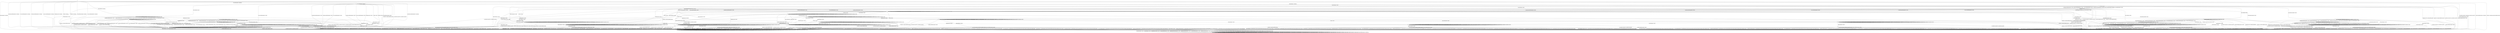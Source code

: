 digraph g {

	s0 [shape="circle" label="s0"];
	s1 [shape="circle" label="s1"];
	s2 [shape="circle" label="s2"];
	s3 [shape="circle" label="s3"];
	s4 [shape="circle" label="s4"];
	s5 [shape="circle" label="s5"];
	s6 [shape="circle" label="s6"];
	s7 [shape="circle" label="s7"];
	s8 [shape="circle" label="s8"];
	s9 [shape="circle" label="s9"];
	s10 [shape="circle" label="s10"];
	s11 [shape="circle" label="s11"];
	s12 [shape="circle" label="s12"];
	s13 [shape="circle" label="s13"];
	s14 [shape="circle" label="s14"];
	s15 [shape="circle" label="s15"];
	s16 [shape="circle" label="s16"];
	s17 [shape="circle" label="s17"];
	s18 [shape="circle" label="s18"];
	s19 [shape="circle" label="s19"];
	s20 [shape="circle" label="s20"];
	s21 [shape="circle" label="s21"];
	s22 [shape="circle" label="s22"];
	s23 [shape="circle" label="s23"];
	s24 [shape="circle" label="s24"];
	s25 [shape="circle" label="s25"];
	s26 [shape="circle" label="s26"];
	s27 [shape="circle" label="s27"];
	s28 [shape="circle" label="s28"];
	s29 [shape="circle" label="s29"];
	s30 [shape="circle" label="s30"];
	s31 [shape="circle" label="s31"];
	s32 [shape="circle" label="s32"];
	s33 [shape="circle" label="s33"];
	s34 [shape="circle" label="s34"];
	s35 [shape="circle" label="s35"];
	s36 [shape="circle" label="s36"];
	s37 [shape="circle" label="s37"];
	s38 [shape="circle" label="s38"];
	s0 -> s2 [label="HELLO_VERIFY_REQUEST / CLIENT_HELLO+"];
	s0 -> s6 [label="ECDH_SERVER_HELLO / CLIENT_HELLO"];
	s0 -> s1 [label="ECDH_SERVER_KEY_EXCHANGE / CLIENT_HELLO"];
	s0 -> s1 [label="RSA_SIGN_CERTIFICATE_REQUEST / CLIENT_HELLO"];
	s0 -> s1 [label="RSA_FIXED_ECDH_CERTIFICATE_REQUEST / CLIENT_HELLO"];
	s0 -> s1 [label="RSA_FIXED_DH_CERTIFICATE_REQUEST / CLIENT_HELLO"];
	s0 -> s1 [label="DSS_SIGN_CERTIFICATE_REQUEST / CLIENT_HELLO"];
	s0 -> s1 [label="DSS_FIXED_DH_CERTIFICATE_REQUEST / CLIENT_HELLO"];
	s0 -> s1 [label="ECDSA_SIGN_CERTIFICATE_REQUEST / CLIENT_HELLO"];
	s0 -> s1 [label="SERVER_HELLO_DONE / CLIENT_HELLO"];
	s0 -> s5 [label="CHANGE_CIPHER_SPEC / CLIENT_HELLO"];
	s0 -> s1 [label="FINISHED / CLIENT_HELLO"];
	s0 -> s3 [label="APPLICATION / CLIENT_HELLO|Alert(FATAL,UNEXPECTED_MESSAGE)"];
	s0 -> s1 [label="CERTIFICATE / CLIENT_HELLO"];
	s0 -> s24 [label="EMPTY_CERTIFICATE / CLIENT_HELLO"];
	s0 -> s3 [label="Alert(WARNING,CLOSE_NOTIFY) / CLIENT_HELLO|Alert(WARNING,CLOSE_NOTIFY)"];
	s0 -> s3 [label="Alert(FATAL,UNEXPECTED_MESSAGE) / CLIENT_HELLO"];
	s1 -> s1 [label="HELLO_VERIFY_REQUEST / TIMEOUT"];
	s1 -> s1 [label="ECDH_SERVER_HELLO / TIMEOUT"];
	s1 -> s1 [label="ECDH_SERVER_KEY_EXCHANGE / TIMEOUT"];
	s1 -> s1 [label="RSA_SIGN_CERTIFICATE_REQUEST / TIMEOUT"];
	s1 -> s1 [label="RSA_FIXED_ECDH_CERTIFICATE_REQUEST / TIMEOUT"];
	s1 -> s1 [label="RSA_FIXED_DH_CERTIFICATE_REQUEST / TIMEOUT"];
	s1 -> s1 [label="DSS_SIGN_CERTIFICATE_REQUEST / TIMEOUT"];
	s1 -> s1 [label="DSS_FIXED_DH_CERTIFICATE_REQUEST / TIMEOUT"];
	s1 -> s1 [label="ECDSA_SIGN_CERTIFICATE_REQUEST / TIMEOUT"];
	s1 -> s1 [label="SERVER_HELLO_DONE / TIMEOUT"];
	s1 -> s5 [label="CHANGE_CIPHER_SPEC / TIMEOUT"];
	s1 -> s1 [label="FINISHED / TIMEOUT"];
	s1 -> s3 [label="APPLICATION / Alert(FATAL,UNEXPECTED_MESSAGE)"];
	s1 -> s1 [label="CERTIFICATE / TIMEOUT"];
	s1 -> s1 [label="EMPTY_CERTIFICATE / TIMEOUT"];
	s1 -> s3 [label="Alert(WARNING,CLOSE_NOTIFY) / Alert(WARNING,CLOSE_NOTIFY)"];
	s1 -> s3 [label="Alert(FATAL,UNEXPECTED_MESSAGE) / TIMEOUT"];
	s2 -> s2 [label="HELLO_VERIFY_REQUEST / CLIENT_HELLO"];
	s2 -> s6 [label="ECDH_SERVER_HELLO / TIMEOUT"];
	s2 -> s1 [label="ECDH_SERVER_KEY_EXCHANGE / TIMEOUT"];
	s2 -> s1 [label="RSA_SIGN_CERTIFICATE_REQUEST / TIMEOUT"];
	s2 -> s1 [label="RSA_FIXED_ECDH_CERTIFICATE_REQUEST / TIMEOUT"];
	s2 -> s1 [label="RSA_FIXED_DH_CERTIFICATE_REQUEST / TIMEOUT"];
	s2 -> s1 [label="DSS_SIGN_CERTIFICATE_REQUEST / TIMEOUT"];
	s2 -> s1 [label="DSS_FIXED_DH_CERTIFICATE_REQUEST / TIMEOUT"];
	s2 -> s1 [label="ECDSA_SIGN_CERTIFICATE_REQUEST / TIMEOUT"];
	s2 -> s1 [label="SERVER_HELLO_DONE / TIMEOUT"];
	s2 -> s5 [label="CHANGE_CIPHER_SPEC / TIMEOUT"];
	s2 -> s1 [label="FINISHED / TIMEOUT"];
	s2 -> s3 [label="APPLICATION / Alert(FATAL,UNEXPECTED_MESSAGE)"];
	s2 -> s1 [label="CERTIFICATE / TIMEOUT"];
	s2 -> s24 [label="EMPTY_CERTIFICATE / TIMEOUT"];
	s2 -> s3 [label="Alert(WARNING,CLOSE_NOTIFY) / Alert(WARNING,CLOSE_NOTIFY)"];
	s2 -> s3 [label="Alert(FATAL,UNEXPECTED_MESSAGE) / TIMEOUT"];
	s3 -> s4 [label="HELLO_VERIFY_REQUEST / TIMEOUT"];
	s3 -> s4 [label="ECDH_SERVER_HELLO / TIMEOUT"];
	s3 -> s4 [label="ECDH_SERVER_KEY_EXCHANGE / TIMEOUT"];
	s3 -> s4 [label="RSA_SIGN_CERTIFICATE_REQUEST / TIMEOUT"];
	s3 -> s4 [label="RSA_FIXED_ECDH_CERTIFICATE_REQUEST / TIMEOUT"];
	s3 -> s4 [label="RSA_FIXED_DH_CERTIFICATE_REQUEST / TIMEOUT"];
	s3 -> s4 [label="DSS_SIGN_CERTIFICATE_REQUEST / TIMEOUT"];
	s3 -> s4 [label="DSS_FIXED_DH_CERTIFICATE_REQUEST / TIMEOUT"];
	s3 -> s4 [label="ECDSA_SIGN_CERTIFICATE_REQUEST / TIMEOUT"];
	s3 -> s4 [label="SERVER_HELLO_DONE / TIMEOUT"];
	s3 -> s4 [label="CHANGE_CIPHER_SPEC / TIMEOUT"];
	s3 -> s4 [label="FINISHED / TIMEOUT"];
	s3 -> s4 [label="APPLICATION / TIMEOUT"];
	s3 -> s4 [label="CERTIFICATE / TIMEOUT"];
	s3 -> s4 [label="EMPTY_CERTIFICATE / TIMEOUT"];
	s3 -> s4 [label="Alert(WARNING,CLOSE_NOTIFY) / TIMEOUT"];
	s3 -> s4 [label="Alert(FATAL,UNEXPECTED_MESSAGE) / TIMEOUT"];
	s4 -> s4 [label="HELLO_VERIFY_REQUEST / SOCKET_CLOSED"];
	s4 -> s4 [label="ECDH_SERVER_HELLO / SOCKET_CLOSED"];
	s4 -> s4 [label="ECDH_SERVER_KEY_EXCHANGE / SOCKET_CLOSED"];
	s4 -> s4 [label="RSA_SIGN_CERTIFICATE_REQUEST / SOCKET_CLOSED"];
	s4 -> s4 [label="RSA_FIXED_ECDH_CERTIFICATE_REQUEST / SOCKET_CLOSED"];
	s4 -> s4 [label="RSA_FIXED_DH_CERTIFICATE_REQUEST / SOCKET_CLOSED"];
	s4 -> s4 [label="DSS_SIGN_CERTIFICATE_REQUEST / SOCKET_CLOSED"];
	s4 -> s4 [label="DSS_FIXED_DH_CERTIFICATE_REQUEST / SOCKET_CLOSED"];
	s4 -> s4 [label="ECDSA_SIGN_CERTIFICATE_REQUEST / SOCKET_CLOSED"];
	s4 -> s4 [label="SERVER_HELLO_DONE / SOCKET_CLOSED"];
	s4 -> s4 [label="CHANGE_CIPHER_SPEC / SOCKET_CLOSED"];
	s4 -> s4 [label="FINISHED / SOCKET_CLOSED"];
	s4 -> s4 [label="APPLICATION / SOCKET_CLOSED"];
	s4 -> s4 [label="CERTIFICATE / SOCKET_CLOSED"];
	s4 -> s4 [label="EMPTY_CERTIFICATE / SOCKET_CLOSED"];
	s4 -> s4 [label="Alert(WARNING,CLOSE_NOTIFY) / SOCKET_CLOSED"];
	s4 -> s4 [label="Alert(FATAL,UNEXPECTED_MESSAGE) / SOCKET_CLOSED"];
	s5 -> s5 [label="HELLO_VERIFY_REQUEST / TIMEOUT"];
	s5 -> s5 [label="ECDH_SERVER_HELLO / TIMEOUT"];
	s5 -> s5 [label="ECDH_SERVER_KEY_EXCHANGE / TIMEOUT"];
	s5 -> s5 [label="RSA_SIGN_CERTIFICATE_REQUEST / TIMEOUT"];
	s5 -> s5 [label="RSA_FIXED_ECDH_CERTIFICATE_REQUEST / TIMEOUT"];
	s5 -> s5 [label="RSA_FIXED_DH_CERTIFICATE_REQUEST / TIMEOUT"];
	s5 -> s5 [label="DSS_SIGN_CERTIFICATE_REQUEST / TIMEOUT"];
	s5 -> s5 [label="DSS_FIXED_DH_CERTIFICATE_REQUEST / TIMEOUT"];
	s5 -> s5 [label="ECDSA_SIGN_CERTIFICATE_REQUEST / TIMEOUT"];
	s5 -> s5 [label="SERVER_HELLO_DONE / TIMEOUT"];
	s5 -> s5 [label="CHANGE_CIPHER_SPEC / TIMEOUT"];
	s5 -> s5 [label="FINISHED / TIMEOUT"];
	s5 -> s5 [label="APPLICATION / TIMEOUT"];
	s5 -> s5 [label="CERTIFICATE / TIMEOUT"];
	s5 -> s5 [label="EMPTY_CERTIFICATE / TIMEOUT"];
	s5 -> s5 [label="Alert(WARNING,CLOSE_NOTIFY) / TIMEOUT"];
	s5 -> s5 [label="Alert(FATAL,UNEXPECTED_MESSAGE) / TIMEOUT"];
	s6 -> s8 [label="HELLO_VERIFY_REQUEST / TIMEOUT"];
	s6 -> s15 [label="ECDH_SERVER_HELLO / TIMEOUT"];
	s6 -> s10 [label="ECDH_SERVER_KEY_EXCHANGE / TIMEOUT"];
	s6 -> s18 [label="RSA_SIGN_CERTIFICATE_REQUEST / TIMEOUT"];
	s6 -> s18 [label="RSA_FIXED_ECDH_CERTIFICATE_REQUEST / TIMEOUT"];
	s6 -> s18 [label="RSA_FIXED_DH_CERTIFICATE_REQUEST / TIMEOUT"];
	s6 -> s18 [label="DSS_SIGN_CERTIFICATE_REQUEST / TIMEOUT"];
	s6 -> s18 [label="DSS_FIXED_DH_CERTIFICATE_REQUEST / TIMEOUT"];
	s6 -> s18 [label="ECDSA_SIGN_CERTIFICATE_REQUEST / TIMEOUT"];
	s6 -> s3 [label="SERVER_HELLO_DONE / Alert(FATAL,INTERNAL_ERROR)"];
	s6 -> s7 [label="CHANGE_CIPHER_SPEC / TIMEOUT"];
	s6 -> s8 [label="FINISHED / TIMEOUT"];
	s6 -> s3 [label="APPLICATION / Alert(FATAL,UNEXPECTED_MESSAGE)"];
	s6 -> s6 [label="CERTIFICATE / TIMEOUT"];
	s6 -> s9 [label="EMPTY_CERTIFICATE / TIMEOUT"];
	s6 -> s3 [label="Alert(WARNING,CLOSE_NOTIFY) / Alert(WARNING,CLOSE_NOTIFY)"];
	s6 -> s3 [label="Alert(FATAL,UNEXPECTED_MESSAGE) / TIMEOUT"];
	s7 -> s3 [label="HELLO_VERIFY_REQUEST / Alert(FATAL,UNEXPECTED_MESSAGE)"];
	s7 -> s3 [label="ECDH_SERVER_HELLO / Alert(FATAL,UNEXPECTED_MESSAGE)"];
	s7 -> s3 [label="ECDH_SERVER_KEY_EXCHANGE / Alert(FATAL,UNEXPECTED_MESSAGE)"];
	s7 -> s3 [label="RSA_SIGN_CERTIFICATE_REQUEST / Alert(FATAL,UNEXPECTED_MESSAGE)"];
	s7 -> s3 [label="RSA_FIXED_ECDH_CERTIFICATE_REQUEST / Alert(FATAL,UNEXPECTED_MESSAGE)"];
	s7 -> s3 [label="RSA_FIXED_DH_CERTIFICATE_REQUEST / Alert(FATAL,UNEXPECTED_MESSAGE)"];
	s7 -> s3 [label="DSS_SIGN_CERTIFICATE_REQUEST / Alert(FATAL,UNEXPECTED_MESSAGE)"];
	s7 -> s3 [label="DSS_FIXED_DH_CERTIFICATE_REQUEST / Alert(FATAL,UNEXPECTED_MESSAGE)"];
	s7 -> s3 [label="ECDSA_SIGN_CERTIFICATE_REQUEST / Alert(FATAL,UNEXPECTED_MESSAGE)"];
	s7 -> s3 [label="SERVER_HELLO_DONE / Alert(FATAL,UNEXPECTED_MESSAGE)"];
	s7 -> s5 [label="CHANGE_CIPHER_SPEC / TIMEOUT"];
	s7 -> s3 [label="FINISHED / Alert(FATAL,UNEXPECTED_MESSAGE)"];
	s7 -> s7 [label="APPLICATION / TIMEOUT"];
	s7 -> s3 [label="CERTIFICATE / Alert(FATAL,UNEXPECTED_MESSAGE)"];
	s7 -> s3 [label="EMPTY_CERTIFICATE / Alert(FATAL,UNEXPECTED_MESSAGE)"];
	s7 -> s7 [label="Alert(WARNING,CLOSE_NOTIFY) / TIMEOUT"];
	s7 -> s7 [label="Alert(FATAL,UNEXPECTED_MESSAGE) / TIMEOUT"];
	s8 -> s8 [label="HELLO_VERIFY_REQUEST / TIMEOUT"];
	s8 -> s20 [label="ECDH_SERVER_HELLO / TIMEOUT"];
	s8 -> s8 [label="ECDH_SERVER_KEY_EXCHANGE / TIMEOUT"];
	s8 -> s8 [label="RSA_SIGN_CERTIFICATE_REQUEST / TIMEOUT"];
	s8 -> s8 [label="RSA_FIXED_ECDH_CERTIFICATE_REQUEST / TIMEOUT"];
	s8 -> s8 [label="RSA_FIXED_DH_CERTIFICATE_REQUEST / TIMEOUT"];
	s8 -> s8 [label="DSS_SIGN_CERTIFICATE_REQUEST / TIMEOUT"];
	s8 -> s8 [label="DSS_FIXED_DH_CERTIFICATE_REQUEST / TIMEOUT"];
	s8 -> s8 [label="ECDSA_SIGN_CERTIFICATE_REQUEST / TIMEOUT"];
	s8 -> s3 [label="SERVER_HELLO_DONE / Alert(FATAL,UNEXPECTED_MESSAGE)"];
	s8 -> s7 [label="CHANGE_CIPHER_SPEC / TIMEOUT"];
	s8 -> s20 [label="FINISHED / TIMEOUT"];
	s8 -> s3 [label="APPLICATION / Alert(FATAL,UNEXPECTED_MESSAGE)"];
	s8 -> s8 [label="CERTIFICATE / TIMEOUT"];
	s8 -> s8 [label="EMPTY_CERTIFICATE / TIMEOUT"];
	s8 -> s3 [label="Alert(WARNING,CLOSE_NOTIFY) / Alert(WARNING,CLOSE_NOTIFY)"];
	s8 -> s3 [label="Alert(FATAL,UNEXPECTED_MESSAGE) / TIMEOUT"];
	s9 -> s9 [label="HELLO_VERIFY_REQUEST / TIMEOUT"];
	s9 -> s13 [label="ECDH_SERVER_HELLO / TIMEOUT"];
	s9 -> s9 [label="ECDH_SERVER_KEY_EXCHANGE / TIMEOUT"];
	s9 -> s29 [label="RSA_SIGN_CERTIFICATE_REQUEST / TIMEOUT"];
	s9 -> s29 [label="RSA_FIXED_ECDH_CERTIFICATE_REQUEST / TIMEOUT"];
	s9 -> s29 [label="RSA_FIXED_DH_CERTIFICATE_REQUEST / TIMEOUT"];
	s9 -> s29 [label="DSS_SIGN_CERTIFICATE_REQUEST / TIMEOUT"];
	s9 -> s29 [label="DSS_FIXED_DH_CERTIFICATE_REQUEST / TIMEOUT"];
	s9 -> s29 [label="ECDSA_SIGN_CERTIFICATE_REQUEST / TIMEOUT"];
	s9 -> s3 [label="SERVER_HELLO_DONE / Alert(FATAL,BAD_CERTIFICATE)"];
	s9 -> s12 [label="CHANGE_CIPHER_SPEC / TIMEOUT"];
	s9 -> s9 [label="FINISHED / TIMEOUT"];
	s9 -> s3 [label="APPLICATION / Alert(FATAL,UNEXPECTED_MESSAGE)"];
	s9 -> s13 [label="CERTIFICATE / TIMEOUT"];
	s9 -> s13 [label="EMPTY_CERTIFICATE / TIMEOUT"];
	s9 -> s3 [label="Alert(WARNING,CLOSE_NOTIFY) / Alert(WARNING,CLOSE_NOTIFY)"];
	s9 -> s3 [label="Alert(FATAL,UNEXPECTED_MESSAGE) / TIMEOUT"];
	s10 -> s10 [label="HELLO_VERIFY_REQUEST / TIMEOUT"];
	s10 -> s14 [label="ECDH_SERVER_HELLO / TIMEOUT"];
	s10 -> s14 [label="ECDH_SERVER_KEY_EXCHANGE / TIMEOUT"];
	s10 -> s23 [label="RSA_SIGN_CERTIFICATE_REQUEST / TIMEOUT"];
	s10 -> s23 [label="RSA_FIXED_ECDH_CERTIFICATE_REQUEST / TIMEOUT"];
	s10 -> s23 [label="RSA_FIXED_DH_CERTIFICATE_REQUEST / TIMEOUT"];
	s10 -> s23 [label="DSS_SIGN_CERTIFICATE_REQUEST / TIMEOUT"];
	s10 -> s23 [label="DSS_FIXED_DH_CERTIFICATE_REQUEST / TIMEOUT"];
	s10 -> s23 [label="ECDSA_SIGN_CERTIFICATE_REQUEST / TIMEOUT"];
	s10 -> s3 [label="SERVER_HELLO_DONE / Alert(FATAL,HANDSHAKE_FAILURE)"];
	s10 -> s11 [label="CHANGE_CIPHER_SPEC / TIMEOUT"];
	s10 -> s10 [label="FINISHED / TIMEOUT"];
	s10 -> s3 [label="APPLICATION / Alert(FATAL,UNEXPECTED_MESSAGE)"];
	s10 -> s10 [label="CERTIFICATE / TIMEOUT"];
	s10 -> s10 [label="EMPTY_CERTIFICATE / TIMEOUT"];
	s10 -> s3 [label="Alert(WARNING,CLOSE_NOTIFY) / Alert(WARNING,CLOSE_NOTIFY)"];
	s10 -> s3 [label="Alert(FATAL,UNEXPECTED_MESSAGE) / TIMEOUT"];
	s11 -> s3 [label="HELLO_VERIFY_REQUEST / Alert(FATAL,HANDSHAKE_FAILURE)"];
	s11 -> s3 [label="ECDH_SERVER_HELLO / Alert(FATAL,HANDSHAKE_FAILURE)"];
	s11 -> s3 [label="ECDH_SERVER_KEY_EXCHANGE / Alert(FATAL,HANDSHAKE_FAILURE)"];
	s11 -> s3 [label="RSA_SIGN_CERTIFICATE_REQUEST / Alert(FATAL,HANDSHAKE_FAILURE)"];
	s11 -> s3 [label="RSA_FIXED_ECDH_CERTIFICATE_REQUEST / Alert(FATAL,HANDSHAKE_FAILURE)"];
	s11 -> s3 [label="RSA_FIXED_DH_CERTIFICATE_REQUEST / Alert(FATAL,HANDSHAKE_FAILURE)"];
	s11 -> s3 [label="DSS_SIGN_CERTIFICATE_REQUEST / Alert(FATAL,HANDSHAKE_FAILURE)"];
	s11 -> s3 [label="DSS_FIXED_DH_CERTIFICATE_REQUEST / Alert(FATAL,HANDSHAKE_FAILURE)"];
	s11 -> s3 [label="ECDSA_SIGN_CERTIFICATE_REQUEST / Alert(FATAL,HANDSHAKE_FAILURE)"];
	s11 -> s3 [label="SERVER_HELLO_DONE / Alert(FATAL,HANDSHAKE_FAILURE)"];
	s11 -> s5 [label="CHANGE_CIPHER_SPEC / TIMEOUT"];
	s11 -> s3 [label="FINISHED / Alert(FATAL,HANDSHAKE_FAILURE)"];
	s11 -> s11 [label="APPLICATION / TIMEOUT"];
	s11 -> s3 [label="CERTIFICATE / Alert(FATAL,HANDSHAKE_FAILURE)"];
	s11 -> s3 [label="EMPTY_CERTIFICATE / Alert(FATAL,HANDSHAKE_FAILURE)"];
	s11 -> s11 [label="Alert(WARNING,CLOSE_NOTIFY) / TIMEOUT"];
	s11 -> s11 [label="Alert(FATAL,UNEXPECTED_MESSAGE) / TIMEOUT"];
	s12 -> s3 [label="HELLO_VERIFY_REQUEST / Alert(FATAL,BAD_CERTIFICATE)"];
	s12 -> s3 [label="ECDH_SERVER_HELLO / Alert(FATAL,BAD_CERTIFICATE)"];
	s12 -> s3 [label="ECDH_SERVER_KEY_EXCHANGE / Alert(FATAL,BAD_CERTIFICATE)"];
	s12 -> s3 [label="RSA_SIGN_CERTIFICATE_REQUEST / Alert(FATAL,BAD_CERTIFICATE)"];
	s12 -> s3 [label="RSA_FIXED_ECDH_CERTIFICATE_REQUEST / Alert(FATAL,BAD_CERTIFICATE)"];
	s12 -> s3 [label="RSA_FIXED_DH_CERTIFICATE_REQUEST / Alert(FATAL,BAD_CERTIFICATE)"];
	s12 -> s3 [label="DSS_SIGN_CERTIFICATE_REQUEST / Alert(FATAL,BAD_CERTIFICATE)"];
	s12 -> s3 [label="DSS_FIXED_DH_CERTIFICATE_REQUEST / Alert(FATAL,BAD_CERTIFICATE)"];
	s12 -> s3 [label="ECDSA_SIGN_CERTIFICATE_REQUEST / Alert(FATAL,BAD_CERTIFICATE)"];
	s12 -> s3 [label="SERVER_HELLO_DONE / Alert(FATAL,BAD_CERTIFICATE)"];
	s12 -> s5 [label="CHANGE_CIPHER_SPEC / TIMEOUT"];
	s12 -> s3 [label="FINISHED / Alert(FATAL,BAD_CERTIFICATE)"];
	s12 -> s12 [label="APPLICATION / TIMEOUT"];
	s12 -> s3 [label="CERTIFICATE / Alert(FATAL,BAD_CERTIFICATE)"];
	s12 -> s3 [label="EMPTY_CERTIFICATE / Alert(FATAL,BAD_CERTIFICATE)"];
	s12 -> s12 [label="Alert(WARNING,CLOSE_NOTIFY) / TIMEOUT"];
	s12 -> s12 [label="Alert(FATAL,UNEXPECTED_MESSAGE) / TIMEOUT"];
	s13 -> s13 [label="HELLO_VERIFY_REQUEST / TIMEOUT"];
	s13 -> s13 [label="ECDH_SERVER_HELLO / TIMEOUT"];
	s13 -> s13 [label="ECDH_SERVER_KEY_EXCHANGE / TIMEOUT"];
	s13 -> s13 [label="RSA_SIGN_CERTIFICATE_REQUEST / TIMEOUT"];
	s13 -> s13 [label="RSA_FIXED_ECDH_CERTIFICATE_REQUEST / TIMEOUT"];
	s13 -> s13 [label="RSA_FIXED_DH_CERTIFICATE_REQUEST / TIMEOUT"];
	s13 -> s13 [label="DSS_SIGN_CERTIFICATE_REQUEST / TIMEOUT"];
	s13 -> s13 [label="DSS_FIXED_DH_CERTIFICATE_REQUEST / TIMEOUT"];
	s13 -> s13 [label="ECDSA_SIGN_CERTIFICATE_REQUEST / TIMEOUT"];
	s13 -> s13 [label="SERVER_HELLO_DONE / TIMEOUT"];
	s13 -> s12 [label="CHANGE_CIPHER_SPEC / TIMEOUT"];
	s13 -> s13 [label="FINISHED / TIMEOUT"];
	s13 -> s3 [label="APPLICATION / Alert(FATAL,UNEXPECTED_MESSAGE)"];
	s13 -> s13 [label="CERTIFICATE / TIMEOUT"];
	s13 -> s13 [label="EMPTY_CERTIFICATE / TIMEOUT"];
	s13 -> s3 [label="Alert(WARNING,CLOSE_NOTIFY) / Alert(WARNING,CLOSE_NOTIFY)"];
	s13 -> s3 [label="Alert(FATAL,UNEXPECTED_MESSAGE) / TIMEOUT"];
	s14 -> s14 [label="HELLO_VERIFY_REQUEST / TIMEOUT"];
	s14 -> s14 [label="ECDH_SERVER_HELLO / TIMEOUT"];
	s14 -> s14 [label="ECDH_SERVER_KEY_EXCHANGE / TIMEOUT"];
	s14 -> s14 [label="RSA_SIGN_CERTIFICATE_REQUEST / TIMEOUT"];
	s14 -> s14 [label="RSA_FIXED_ECDH_CERTIFICATE_REQUEST / TIMEOUT"];
	s14 -> s14 [label="RSA_FIXED_DH_CERTIFICATE_REQUEST / TIMEOUT"];
	s14 -> s14 [label="DSS_SIGN_CERTIFICATE_REQUEST / TIMEOUT"];
	s14 -> s14 [label="DSS_FIXED_DH_CERTIFICATE_REQUEST / TIMEOUT"];
	s14 -> s14 [label="ECDSA_SIGN_CERTIFICATE_REQUEST / TIMEOUT"];
	s14 -> s14 [label="SERVER_HELLO_DONE / TIMEOUT"];
	s14 -> s11 [label="CHANGE_CIPHER_SPEC / TIMEOUT"];
	s14 -> s14 [label="FINISHED / TIMEOUT"];
	s14 -> s3 [label="APPLICATION / Alert(FATAL,UNEXPECTED_MESSAGE)"];
	s14 -> s14 [label="CERTIFICATE / TIMEOUT"];
	s14 -> s14 [label="EMPTY_CERTIFICATE / TIMEOUT"];
	s14 -> s3 [label="Alert(WARNING,CLOSE_NOTIFY) / Alert(WARNING,CLOSE_NOTIFY)"];
	s14 -> s3 [label="Alert(FATAL,UNEXPECTED_MESSAGE) / TIMEOUT"];
	s15 -> s20 [label="HELLO_VERIFY_REQUEST / TIMEOUT"];
	s15 -> s15 [label="ECDH_SERVER_HELLO / TIMEOUT"];
	s15 -> s14 [label="ECDH_SERVER_KEY_EXCHANGE / TIMEOUT"];
	s15 -> s19 [label="RSA_SIGN_CERTIFICATE_REQUEST / TIMEOUT"];
	s15 -> s19 [label="RSA_FIXED_ECDH_CERTIFICATE_REQUEST / TIMEOUT"];
	s15 -> s19 [label="RSA_FIXED_DH_CERTIFICATE_REQUEST / TIMEOUT"];
	s15 -> s19 [label="DSS_SIGN_CERTIFICATE_REQUEST / TIMEOUT"];
	s15 -> s19 [label="DSS_FIXED_DH_CERTIFICATE_REQUEST / TIMEOUT"];
	s15 -> s19 [label="ECDSA_SIGN_CERTIFICATE_REQUEST / TIMEOUT"];
	s15 -> s16 [label="SERVER_HELLO_DONE / TIMEOUT"];
	s15 -> s7 [label="CHANGE_CIPHER_SPEC / TIMEOUT"];
	s15 -> s20 [label="FINISHED / TIMEOUT"];
	s15 -> s3 [label="APPLICATION / Alert(FATAL,UNEXPECTED_MESSAGE)"];
	s15 -> s15 [label="CERTIFICATE / TIMEOUT"];
	s15 -> s13 [label="EMPTY_CERTIFICATE / TIMEOUT"];
	s15 -> s3 [label="Alert(WARNING,CLOSE_NOTIFY) / Alert(WARNING,CLOSE_NOTIFY)"];
	s15 -> s3 [label="Alert(FATAL,UNEXPECTED_MESSAGE) / TIMEOUT"];
	s16 -> s16 [label="HELLO_VERIFY_REQUEST / TIMEOUT"];
	s16 -> s16 [label="ECDH_SERVER_HELLO / TIMEOUT"];
	s16 -> s16 [label="ECDH_SERVER_KEY_EXCHANGE / TIMEOUT"];
	s16 -> s16 [label="RSA_SIGN_CERTIFICATE_REQUEST / TIMEOUT"];
	s16 -> s16 [label="RSA_FIXED_ECDH_CERTIFICATE_REQUEST / TIMEOUT"];
	s16 -> s16 [label="RSA_FIXED_DH_CERTIFICATE_REQUEST / TIMEOUT"];
	s16 -> s16 [label="DSS_SIGN_CERTIFICATE_REQUEST / TIMEOUT"];
	s16 -> s16 [label="DSS_FIXED_DH_CERTIFICATE_REQUEST / TIMEOUT"];
	s16 -> s16 [label="ECDSA_SIGN_CERTIFICATE_REQUEST / TIMEOUT"];
	s16 -> s16 [label="SERVER_HELLO_DONE / TIMEOUT"];
	s16 -> s17 [label="CHANGE_CIPHER_SPEC / TIMEOUT"];
	s16 -> s16 [label="FINISHED / TIMEOUT"];
	s16 -> s3 [label="APPLICATION / Alert(FATAL,UNEXPECTED_MESSAGE)"];
	s16 -> s16 [label="CERTIFICATE / TIMEOUT"];
	s16 -> s16 [label="EMPTY_CERTIFICATE / TIMEOUT"];
	s16 -> s3 [label="Alert(WARNING,CLOSE_NOTIFY) / Alert(WARNING,CLOSE_NOTIFY)"];
	s16 -> s3 [label="Alert(FATAL,UNEXPECTED_MESSAGE) / TIMEOUT"];
	s17 -> s3 [label="HELLO_VERIFY_REQUEST / Alert(FATAL,INTERNAL_ERROR)"];
	s17 -> s3 [label="ECDH_SERVER_HELLO / Alert(FATAL,INTERNAL_ERROR)"];
	s17 -> s3 [label="ECDH_SERVER_KEY_EXCHANGE / Alert(FATAL,INTERNAL_ERROR)"];
	s17 -> s3 [label="RSA_SIGN_CERTIFICATE_REQUEST / Alert(FATAL,INTERNAL_ERROR)"];
	s17 -> s3 [label="RSA_FIXED_ECDH_CERTIFICATE_REQUEST / Alert(FATAL,INTERNAL_ERROR)"];
	s17 -> s3 [label="RSA_FIXED_DH_CERTIFICATE_REQUEST / Alert(FATAL,INTERNAL_ERROR)"];
	s17 -> s3 [label="DSS_SIGN_CERTIFICATE_REQUEST / Alert(FATAL,INTERNAL_ERROR)"];
	s17 -> s3 [label="DSS_FIXED_DH_CERTIFICATE_REQUEST / Alert(FATAL,INTERNAL_ERROR)"];
	s17 -> s3 [label="ECDSA_SIGN_CERTIFICATE_REQUEST / Alert(FATAL,INTERNAL_ERROR)"];
	s17 -> s3 [label="SERVER_HELLO_DONE / Alert(FATAL,INTERNAL_ERROR)"];
	s17 -> s5 [label="CHANGE_CIPHER_SPEC / TIMEOUT"];
	s17 -> s3 [label="FINISHED / Alert(FATAL,INTERNAL_ERROR)"];
	s17 -> s17 [label="APPLICATION / TIMEOUT"];
	s17 -> s3 [label="CERTIFICATE / Alert(FATAL,INTERNAL_ERROR)"];
	s17 -> s3 [label="EMPTY_CERTIFICATE / Alert(FATAL,INTERNAL_ERROR)"];
	s17 -> s17 [label="Alert(WARNING,CLOSE_NOTIFY) / TIMEOUT"];
	s17 -> s17 [label="Alert(FATAL,UNEXPECTED_MESSAGE) / TIMEOUT"];
	s18 -> s8 [label="HELLO_VERIFY_REQUEST / TIMEOUT"];
	s18 -> s19 [label="ECDH_SERVER_HELLO / TIMEOUT"];
	s18 -> s23 [label="ECDH_SERVER_KEY_EXCHANGE / TIMEOUT"];
	s18 -> s19 [label="RSA_SIGN_CERTIFICATE_REQUEST / TIMEOUT"];
	s18 -> s19 [label="RSA_FIXED_ECDH_CERTIFICATE_REQUEST / TIMEOUT"];
	s18 -> s19 [label="RSA_FIXED_DH_CERTIFICATE_REQUEST / TIMEOUT"];
	s18 -> s19 [label="DSS_SIGN_CERTIFICATE_REQUEST / TIMEOUT"];
	s18 -> s19 [label="DSS_FIXED_DH_CERTIFICATE_REQUEST / TIMEOUT"];
	s18 -> s19 [label="ECDSA_SIGN_CERTIFICATE_REQUEST / TIMEOUT"];
	s18 -> s3 [label="SERVER_HELLO_DONE / TIMEOUT"];
	s18 -> s7 [label="CHANGE_CIPHER_SPEC / TIMEOUT"];
	s18 -> s8 [label="FINISHED / TIMEOUT"];
	s18 -> s3 [label="APPLICATION / Alert(FATAL,UNEXPECTED_MESSAGE)"];
	s18 -> s18 [label="CERTIFICATE / TIMEOUT"];
	s18 -> s29 [label="EMPTY_CERTIFICATE / TIMEOUT"];
	s18 -> s3 [label="Alert(WARNING,CLOSE_NOTIFY) / Alert(WARNING,CLOSE_NOTIFY)"];
	s18 -> s3 [label="Alert(FATAL,UNEXPECTED_MESSAGE) / TIMEOUT"];
	s19 -> s20 [label="HELLO_VERIFY_REQUEST / TIMEOUT"];
	s19 -> s19 [label="ECDH_SERVER_HELLO / TIMEOUT"];
	s19 -> s14 [label="ECDH_SERVER_KEY_EXCHANGE / TIMEOUT"];
	s19 -> s19 [label="RSA_SIGN_CERTIFICATE_REQUEST / TIMEOUT"];
	s19 -> s19 [label="RSA_FIXED_ECDH_CERTIFICATE_REQUEST / TIMEOUT"];
	s19 -> s19 [label="RSA_FIXED_DH_CERTIFICATE_REQUEST / TIMEOUT"];
	s19 -> s19 [label="DSS_SIGN_CERTIFICATE_REQUEST / TIMEOUT"];
	s19 -> s19 [label="DSS_FIXED_DH_CERTIFICATE_REQUEST / TIMEOUT"];
	s19 -> s19 [label="ECDSA_SIGN_CERTIFICATE_REQUEST / TIMEOUT"];
	s19 -> s21 [label="SERVER_HELLO_DONE / TIMEOUT"];
	s19 -> s7 [label="CHANGE_CIPHER_SPEC / TIMEOUT"];
	s19 -> s20 [label="FINISHED / TIMEOUT"];
	s19 -> s3 [label="APPLICATION / Alert(FATAL,UNEXPECTED_MESSAGE)"];
	s19 -> s30 [label="CERTIFICATE / TIMEOUT"];
	s19 -> s13 [label="EMPTY_CERTIFICATE / TIMEOUT"];
	s19 -> s3 [label="Alert(WARNING,CLOSE_NOTIFY) / Alert(WARNING,CLOSE_NOTIFY)"];
	s19 -> s3 [label="Alert(FATAL,UNEXPECTED_MESSAGE) / TIMEOUT"];
	s20 -> s20 [label="HELLO_VERIFY_REQUEST / TIMEOUT"];
	s20 -> s20 [label="ECDH_SERVER_HELLO / TIMEOUT"];
	s20 -> s20 [label="ECDH_SERVER_KEY_EXCHANGE / TIMEOUT"];
	s20 -> s20 [label="RSA_SIGN_CERTIFICATE_REQUEST / TIMEOUT"];
	s20 -> s20 [label="RSA_FIXED_ECDH_CERTIFICATE_REQUEST / TIMEOUT"];
	s20 -> s20 [label="RSA_FIXED_DH_CERTIFICATE_REQUEST / TIMEOUT"];
	s20 -> s20 [label="DSS_SIGN_CERTIFICATE_REQUEST / TIMEOUT"];
	s20 -> s20 [label="DSS_FIXED_DH_CERTIFICATE_REQUEST / TIMEOUT"];
	s20 -> s20 [label="ECDSA_SIGN_CERTIFICATE_REQUEST / TIMEOUT"];
	s20 -> s20 [label="SERVER_HELLO_DONE / TIMEOUT"];
	s20 -> s7 [label="CHANGE_CIPHER_SPEC / TIMEOUT"];
	s20 -> s20 [label="FINISHED / TIMEOUT"];
	s20 -> s3 [label="APPLICATION / Alert(FATAL,UNEXPECTED_MESSAGE)"];
	s20 -> s20 [label="CERTIFICATE / TIMEOUT"];
	s20 -> s20 [label="EMPTY_CERTIFICATE / TIMEOUT"];
	s20 -> s3 [label="Alert(WARNING,CLOSE_NOTIFY) / Alert(WARNING,CLOSE_NOTIFY)"];
	s20 -> s3 [label="Alert(FATAL,UNEXPECTED_MESSAGE) / TIMEOUT"];
	s21 -> s21 [label="HELLO_VERIFY_REQUEST / TIMEOUT"];
	s21 -> s21 [label="ECDH_SERVER_HELLO / TIMEOUT"];
	s21 -> s21 [label="ECDH_SERVER_KEY_EXCHANGE / TIMEOUT"];
	s21 -> s21 [label="RSA_SIGN_CERTIFICATE_REQUEST / TIMEOUT"];
	s21 -> s21 [label="RSA_FIXED_ECDH_CERTIFICATE_REQUEST / TIMEOUT"];
	s21 -> s21 [label="RSA_FIXED_DH_CERTIFICATE_REQUEST / TIMEOUT"];
	s21 -> s21 [label="DSS_SIGN_CERTIFICATE_REQUEST / TIMEOUT"];
	s21 -> s21 [label="DSS_FIXED_DH_CERTIFICATE_REQUEST / TIMEOUT"];
	s21 -> s21 [label="ECDSA_SIGN_CERTIFICATE_REQUEST / TIMEOUT"];
	s21 -> s21 [label="SERVER_HELLO_DONE / TIMEOUT"];
	s21 -> s22 [label="CHANGE_CIPHER_SPEC / TIMEOUT"];
	s21 -> s21 [label="FINISHED / TIMEOUT"];
	s21 -> s3 [label="APPLICATION / Alert(FATAL,UNEXPECTED_MESSAGE)"];
	s21 -> s21 [label="CERTIFICATE / TIMEOUT"];
	s21 -> s21 [label="EMPTY_CERTIFICATE / TIMEOUT"];
	s21 -> s3 [label="Alert(WARNING,CLOSE_NOTIFY) / Alert(WARNING,CLOSE_NOTIFY)"];
	s21 -> s3 [label="Alert(FATAL,UNEXPECTED_MESSAGE) / TIMEOUT"];
	s22 -> s3 [label="HELLO_VERIFY_REQUEST / TIMEOUT"];
	s22 -> s3 [label="ECDH_SERVER_HELLO / TIMEOUT"];
	s22 -> s3 [label="ECDH_SERVER_KEY_EXCHANGE / TIMEOUT"];
	s22 -> s3 [label="RSA_SIGN_CERTIFICATE_REQUEST / TIMEOUT"];
	s22 -> s3 [label="RSA_FIXED_ECDH_CERTIFICATE_REQUEST / TIMEOUT"];
	s22 -> s3 [label="RSA_FIXED_DH_CERTIFICATE_REQUEST / TIMEOUT"];
	s22 -> s3 [label="DSS_SIGN_CERTIFICATE_REQUEST / TIMEOUT"];
	s22 -> s3 [label="DSS_FIXED_DH_CERTIFICATE_REQUEST / TIMEOUT"];
	s22 -> s3 [label="ECDSA_SIGN_CERTIFICATE_REQUEST / TIMEOUT"];
	s22 -> s3 [label="SERVER_HELLO_DONE / TIMEOUT"];
	s22 -> s5 [label="CHANGE_CIPHER_SPEC / TIMEOUT"];
	s22 -> s3 [label="FINISHED / TIMEOUT"];
	s22 -> s22 [label="APPLICATION / TIMEOUT"];
	s22 -> s3 [label="CERTIFICATE / TIMEOUT"];
	s22 -> s3 [label="EMPTY_CERTIFICATE / TIMEOUT"];
	s22 -> s22 [label="Alert(WARNING,CLOSE_NOTIFY) / TIMEOUT"];
	s22 -> s22 [label="Alert(FATAL,UNEXPECTED_MESSAGE) / TIMEOUT"];
	s23 -> s23 [label="HELLO_VERIFY_REQUEST / TIMEOUT"];
	s23 -> s14 [label="ECDH_SERVER_HELLO / TIMEOUT"];
	s23 -> s14 [label="ECDH_SERVER_KEY_EXCHANGE / TIMEOUT"];
	s23 -> s14 [label="RSA_SIGN_CERTIFICATE_REQUEST / TIMEOUT"];
	s23 -> s14 [label="RSA_FIXED_ECDH_CERTIFICATE_REQUEST / TIMEOUT"];
	s23 -> s14 [label="RSA_FIXED_DH_CERTIFICATE_REQUEST / TIMEOUT"];
	s23 -> s14 [label="DSS_SIGN_CERTIFICATE_REQUEST / TIMEOUT"];
	s23 -> s14 [label="DSS_FIXED_DH_CERTIFICATE_REQUEST / TIMEOUT"];
	s23 -> s14 [label="ECDSA_SIGN_CERTIFICATE_REQUEST / TIMEOUT"];
	s23 -> s3 [label="SERVER_HELLO_DONE / Alert(FATAL,HANDSHAKE_FAILURE)"];
	s23 -> s11 [label="CHANGE_CIPHER_SPEC / TIMEOUT"];
	s23 -> s23 [label="FINISHED / TIMEOUT"];
	s23 -> s3 [label="APPLICATION / Alert(FATAL,UNEXPECTED_MESSAGE)"];
	s23 -> s23 [label="CERTIFICATE / TIMEOUT"];
	s23 -> s23 [label="EMPTY_CERTIFICATE / TIMEOUT"];
	s23 -> s3 [label="Alert(WARNING,CLOSE_NOTIFY) / Alert(WARNING,CLOSE_NOTIFY)"];
	s23 -> s3 [label="Alert(FATAL,UNEXPECTED_MESSAGE) / TIMEOUT"];
	s24 -> s24 [label="HELLO_VERIFY_REQUEST / TIMEOUT"];
	s24 -> s24 [label="ECDH_SERVER_HELLO / TIMEOUT"];
	s24 -> s24 [label="ECDH_SERVER_KEY_EXCHANGE / TIMEOUT"];
	s24 -> s27 [label="RSA_SIGN_CERTIFICATE_REQUEST / TIMEOUT"];
	s24 -> s27 [label="RSA_FIXED_ECDH_CERTIFICATE_REQUEST / TIMEOUT"];
	s24 -> s27 [label="RSA_FIXED_DH_CERTIFICATE_REQUEST / TIMEOUT"];
	s24 -> s27 [label="DSS_SIGN_CERTIFICATE_REQUEST / TIMEOUT"];
	s24 -> s27 [label="DSS_FIXED_DH_CERTIFICATE_REQUEST / TIMEOUT"];
	s24 -> s27 [label="ECDSA_SIGN_CERTIFICATE_REQUEST / TIMEOUT"];
	s24 -> s25 [label="SERVER_HELLO_DONE / TIMEOUT"];
	s24 -> s7 [label="CHANGE_CIPHER_SPEC / TIMEOUT"];
	s24 -> s24 [label="FINISHED / TIMEOUT"];
	s24 -> s3 [label="APPLICATION / Alert(FATAL,UNEXPECTED_MESSAGE)"];
	s24 -> s1 [label="CERTIFICATE / TIMEOUT"];
	s24 -> s1 [label="EMPTY_CERTIFICATE / TIMEOUT"];
	s24 -> s3 [label="Alert(WARNING,CLOSE_NOTIFY) / Alert(WARNING,CLOSE_NOTIFY)"];
	s24 -> s3 [label="Alert(FATAL,UNEXPECTED_MESSAGE) / TIMEOUT"];
	s25 -> s25 [label="HELLO_VERIFY_REQUEST / TIMEOUT"];
	s25 -> s25 [label="ECDH_SERVER_HELLO / TIMEOUT"];
	s25 -> s26 [label="ECDH_SERVER_KEY_EXCHANGE / TIMEOUT"];
	s25 -> s28 [label="RSA_SIGN_CERTIFICATE_REQUEST / TIMEOUT"];
	s25 -> s28 [label="RSA_FIXED_ECDH_CERTIFICATE_REQUEST / TIMEOUT"];
	s25 -> s28 [label="RSA_FIXED_DH_CERTIFICATE_REQUEST / TIMEOUT"];
	s25 -> s28 [label="DSS_SIGN_CERTIFICATE_REQUEST / TIMEOUT"];
	s25 -> s28 [label="DSS_FIXED_DH_CERTIFICATE_REQUEST / TIMEOUT"];
	s25 -> s28 [label="ECDSA_SIGN_CERTIFICATE_REQUEST / TIMEOUT"];
	s25 -> s1 [label="SERVER_HELLO_DONE / TIMEOUT"];
	s25 -> s7 [label="CHANGE_CIPHER_SPEC / TIMEOUT"];
	s25 -> s25 [label="FINISHED / TIMEOUT"];
	s25 -> s3 [label="APPLICATION / Alert(FATAL,UNEXPECTED_MESSAGE)"];
	s25 -> s1 [label="CERTIFICATE / TIMEOUT"];
	s25 -> s1 [label="EMPTY_CERTIFICATE / TIMEOUT"];
	s25 -> s3 [label="Alert(WARNING,CLOSE_NOTIFY) / Alert(WARNING,CLOSE_NOTIFY)"];
	s25 -> s3 [label="Alert(FATAL,UNEXPECTED_MESSAGE) / TIMEOUT"];
	s26 -> s26 [label="HELLO_VERIFY_REQUEST / TIMEOUT"];
	s26 -> s26 [label="ECDH_SERVER_HELLO / TIMEOUT"];
	s26 -> s1 [label="ECDH_SERVER_KEY_EXCHANGE / TIMEOUT"];
	s26 -> s26 [label="RSA_SIGN_CERTIFICATE_REQUEST / TIMEOUT"];
	s26 -> s26 [label="RSA_FIXED_ECDH_CERTIFICATE_REQUEST / TIMEOUT"];
	s26 -> s26 [label="RSA_FIXED_DH_CERTIFICATE_REQUEST / TIMEOUT"];
	s26 -> s26 [label="DSS_SIGN_CERTIFICATE_REQUEST / TIMEOUT"];
	s26 -> s26 [label="DSS_FIXED_DH_CERTIFICATE_REQUEST / TIMEOUT"];
	s26 -> s26 [label="ECDSA_SIGN_CERTIFICATE_REQUEST / TIMEOUT"];
	s26 -> s1 [label="SERVER_HELLO_DONE / TIMEOUT"];
	s26 -> s7 [label="CHANGE_CIPHER_SPEC / TIMEOUT"];
	s26 -> s26 [label="FINISHED / TIMEOUT"];
	s26 -> s3 [label="APPLICATION / Alert(FATAL,UNEXPECTED_MESSAGE)"];
	s26 -> s1 [label="CERTIFICATE / TIMEOUT"];
	s26 -> s1 [label="EMPTY_CERTIFICATE / TIMEOUT"];
	s26 -> s3 [label="Alert(WARNING,CLOSE_NOTIFY) / Alert(WARNING,CLOSE_NOTIFY)"];
	s26 -> s3 [label="Alert(FATAL,UNEXPECTED_MESSAGE) / TIMEOUT"];
	s27 -> s27 [label="HELLO_VERIFY_REQUEST / TIMEOUT"];
	s27 -> s27 [label="ECDH_SERVER_HELLO / TIMEOUT"];
	s27 -> s27 [label="ECDH_SERVER_KEY_EXCHANGE / TIMEOUT"];
	s27 -> s1 [label="RSA_SIGN_CERTIFICATE_REQUEST / TIMEOUT"];
	s27 -> s1 [label="RSA_FIXED_ECDH_CERTIFICATE_REQUEST / TIMEOUT"];
	s27 -> s1 [label="RSA_FIXED_DH_CERTIFICATE_REQUEST / TIMEOUT"];
	s27 -> s1 [label="DSS_SIGN_CERTIFICATE_REQUEST / TIMEOUT"];
	s27 -> s1 [label="DSS_FIXED_DH_CERTIFICATE_REQUEST / TIMEOUT"];
	s27 -> s1 [label="ECDSA_SIGN_CERTIFICATE_REQUEST / TIMEOUT"];
	s27 -> s28 [label="SERVER_HELLO_DONE / TIMEOUT"];
	s27 -> s7 [label="CHANGE_CIPHER_SPEC / TIMEOUT"];
	s27 -> s27 [label="FINISHED / TIMEOUT"];
	s27 -> s3 [label="APPLICATION / Alert(FATAL,UNEXPECTED_MESSAGE)"];
	s27 -> s1 [label="CERTIFICATE / TIMEOUT"];
	s27 -> s1 [label="EMPTY_CERTIFICATE / TIMEOUT"];
	s27 -> s3 [label="Alert(WARNING,CLOSE_NOTIFY) / Alert(WARNING,CLOSE_NOTIFY)"];
	s27 -> s3 [label="Alert(FATAL,UNEXPECTED_MESSAGE) / TIMEOUT"];
	s28 -> s28 [label="HELLO_VERIFY_REQUEST / TIMEOUT"];
	s28 -> s28 [label="ECDH_SERVER_HELLO / TIMEOUT"];
	s28 -> s26 [label="ECDH_SERVER_KEY_EXCHANGE / TIMEOUT"];
	s28 -> s1 [label="RSA_SIGN_CERTIFICATE_REQUEST / TIMEOUT"];
	s28 -> s1 [label="RSA_FIXED_ECDH_CERTIFICATE_REQUEST / TIMEOUT"];
	s28 -> s1 [label="RSA_FIXED_DH_CERTIFICATE_REQUEST / TIMEOUT"];
	s28 -> s1 [label="DSS_SIGN_CERTIFICATE_REQUEST / TIMEOUT"];
	s28 -> s1 [label="DSS_FIXED_DH_CERTIFICATE_REQUEST / TIMEOUT"];
	s28 -> s1 [label="ECDSA_SIGN_CERTIFICATE_REQUEST / TIMEOUT"];
	s28 -> s1 [label="SERVER_HELLO_DONE / TIMEOUT"];
	s28 -> s7 [label="CHANGE_CIPHER_SPEC / TIMEOUT"];
	s28 -> s28 [label="FINISHED / TIMEOUT"];
	s28 -> s3 [label="APPLICATION / Alert(FATAL,UNEXPECTED_MESSAGE)"];
	s28 -> s1 [label="CERTIFICATE / TIMEOUT"];
	s28 -> s1 [label="EMPTY_CERTIFICATE / TIMEOUT"];
	s28 -> s3 [label="Alert(WARNING,CLOSE_NOTIFY) / Alert(WARNING,CLOSE_NOTIFY)"];
	s28 -> s3 [label="Alert(FATAL,UNEXPECTED_MESSAGE) / TIMEOUT"];
	s29 -> s29 [label="HELLO_VERIFY_REQUEST / TIMEOUT"];
	s29 -> s13 [label="ECDH_SERVER_HELLO / TIMEOUT"];
	s29 -> s29 [label="ECDH_SERVER_KEY_EXCHANGE / TIMEOUT"];
	s29 -> s13 [label="RSA_SIGN_CERTIFICATE_REQUEST / TIMEOUT"];
	s29 -> s13 [label="RSA_FIXED_ECDH_CERTIFICATE_REQUEST / TIMEOUT"];
	s29 -> s13 [label="RSA_FIXED_DH_CERTIFICATE_REQUEST / TIMEOUT"];
	s29 -> s13 [label="DSS_SIGN_CERTIFICATE_REQUEST / TIMEOUT"];
	s29 -> s13 [label="DSS_FIXED_DH_CERTIFICATE_REQUEST / TIMEOUT"];
	s29 -> s13 [label="ECDSA_SIGN_CERTIFICATE_REQUEST / TIMEOUT"];
	s29 -> s3 [label="SERVER_HELLO_DONE / Alert(FATAL,BAD_CERTIFICATE)"];
	s29 -> s12 [label="CHANGE_CIPHER_SPEC / TIMEOUT"];
	s29 -> s29 [label="FINISHED / TIMEOUT"];
	s29 -> s3 [label="APPLICATION / Alert(FATAL,UNEXPECTED_MESSAGE)"];
	s29 -> s13 [label="CERTIFICATE / TIMEOUT"];
	s29 -> s13 [label="EMPTY_CERTIFICATE / TIMEOUT"];
	s29 -> s3 [label="Alert(WARNING,CLOSE_NOTIFY) / Alert(WARNING,CLOSE_NOTIFY)"];
	s29 -> s3 [label="Alert(FATAL,UNEXPECTED_MESSAGE) / TIMEOUT"];
	s30 -> s20 [label="HELLO_VERIFY_REQUEST / TIMEOUT"];
	s30 -> s19 [label="ECDH_SERVER_HELLO / TIMEOUT"];
	s30 -> s31 [label="ECDH_SERVER_KEY_EXCHANGE / TIMEOUT"];
	s30 -> s30 [label="RSA_SIGN_CERTIFICATE_REQUEST / TIMEOUT"];
	s30 -> s30 [label="RSA_FIXED_ECDH_CERTIFICATE_REQUEST / TIMEOUT"];
	s30 -> s30 [label="RSA_FIXED_DH_CERTIFICATE_REQUEST / TIMEOUT"];
	s30 -> s30 [label="DSS_SIGN_CERTIFICATE_REQUEST / TIMEOUT"];
	s30 -> s30 [label="DSS_FIXED_DH_CERTIFICATE_REQUEST / TIMEOUT"];
	s30 -> s30 [label="ECDSA_SIGN_CERTIFICATE_REQUEST / TIMEOUT"];
	s30 -> s21 [label="SERVER_HELLO_DONE / TIMEOUT"];
	s30 -> s7 [label="CHANGE_CIPHER_SPEC / TIMEOUT"];
	s30 -> s20 [label="FINISHED / TIMEOUT"];
	s30 -> s3 [label="APPLICATION / Alert(FATAL,UNEXPECTED_MESSAGE)"];
	s30 -> s30 [label="CERTIFICATE / TIMEOUT"];
	s30 -> s30 [label="EMPTY_CERTIFICATE / TIMEOUT"];
	s30 -> s3 [label="Alert(WARNING,CLOSE_NOTIFY) / Alert(WARNING,CLOSE_NOTIFY)"];
	s30 -> s3 [label="Alert(FATAL,UNEXPECTED_MESSAGE) / TIMEOUT"];
	s31 -> s20 [label="HELLO_VERIFY_REQUEST / TIMEOUT"];
	s31 -> s33 [label="ECDH_SERVER_HELLO / TIMEOUT"];
	s31 -> s31 [label="ECDH_SERVER_KEY_EXCHANGE / TIMEOUT"];
	s31 -> s31 [label="RSA_SIGN_CERTIFICATE_REQUEST / TIMEOUT"];
	s31 -> s31 [label="RSA_FIXED_ECDH_CERTIFICATE_REQUEST / TIMEOUT"];
	s31 -> s31 [label="RSA_FIXED_DH_CERTIFICATE_REQUEST / TIMEOUT"];
	s31 -> s31 [label="DSS_SIGN_CERTIFICATE_REQUEST / TIMEOUT"];
	s31 -> s31 [label="DSS_FIXED_DH_CERTIFICATE_REQUEST / TIMEOUT"];
	s31 -> s31 [label="ECDSA_SIGN_CERTIFICATE_REQUEST / TIMEOUT"];
	s31 -> s32 [label="SERVER_HELLO_DONE / TIMEOUT"];
	s31 -> s7 [label="CHANGE_CIPHER_SPEC / TIMEOUT"];
	s31 -> s20 [label="FINISHED / TIMEOUT"];
	s31 -> s3 [label="APPLICATION / Alert(FATAL,UNEXPECTED_MESSAGE)"];
	s31 -> s31 [label="CERTIFICATE / TIMEOUT"];
	s31 -> s31 [label="EMPTY_CERTIFICATE / TIMEOUT"];
	s31 -> s3 [label="Alert(WARNING,CLOSE_NOTIFY) / Alert(WARNING,CLOSE_NOTIFY)"];
	s31 -> s3 [label="Alert(FATAL,UNEXPECTED_MESSAGE) / TIMEOUT"];
	s32 -> s36 [label="HELLO_VERIFY_REQUEST / TIMEOUT"];
	s32 -> s34 [label="ECDH_SERVER_HELLO / TIMEOUT"];
	s32 -> s32 [label="ECDH_SERVER_KEY_EXCHANGE / TIMEOUT"];
	s32 -> s32 [label="RSA_SIGN_CERTIFICATE_REQUEST / TIMEOUT"];
	s32 -> s32 [label="RSA_FIXED_ECDH_CERTIFICATE_REQUEST / TIMEOUT"];
	s32 -> s32 [label="RSA_FIXED_DH_CERTIFICATE_REQUEST / TIMEOUT"];
	s32 -> s32 [label="DSS_SIGN_CERTIFICATE_REQUEST / TIMEOUT"];
	s32 -> s32 [label="DSS_FIXED_DH_CERTIFICATE_REQUEST / TIMEOUT"];
	s32 -> s32 [label="ECDSA_SIGN_CERTIFICATE_REQUEST / TIMEOUT"];
	s32 -> s32 [label="SERVER_HELLO_DONE / TIMEOUT"];
	s32 -> s35 [label="CHANGE_CIPHER_SPEC / TIMEOUT"];
	s32 -> s36 [label="FINISHED / TIMEOUT"];
	s32 -> s3 [label="APPLICATION / Alert(FATAL,UNEXPECTED_MESSAGE)"];
	s32 -> s32 [label="CERTIFICATE / TIMEOUT"];
	s32 -> s32 [label="EMPTY_CERTIFICATE / TIMEOUT"];
	s32 -> s3 [label="Alert(WARNING,CLOSE_NOTIFY) / Alert(WARNING,CLOSE_NOTIFY)"];
	s32 -> s3 [label="Alert(FATAL,UNEXPECTED_MESSAGE) / TIMEOUT"];
	s33 -> s20 [label="HELLO_VERIFY_REQUEST / TIMEOUT"];
	s33 -> s33 [label="ECDH_SERVER_HELLO / TIMEOUT"];
	s33 -> s33 [label="ECDH_SERVER_KEY_EXCHANGE / TIMEOUT"];
	s33 -> s33 [label="RSA_SIGN_CERTIFICATE_REQUEST / TIMEOUT"];
	s33 -> s33 [label="RSA_FIXED_ECDH_CERTIFICATE_REQUEST / TIMEOUT"];
	s33 -> s33 [label="RSA_FIXED_DH_CERTIFICATE_REQUEST / TIMEOUT"];
	s33 -> s33 [label="DSS_SIGN_CERTIFICATE_REQUEST / TIMEOUT"];
	s33 -> s33 [label="DSS_FIXED_DH_CERTIFICATE_REQUEST / TIMEOUT"];
	s33 -> s33 [label="ECDSA_SIGN_CERTIFICATE_REQUEST / TIMEOUT"];
	s33 -> s34 [label="SERVER_HELLO_DONE / TIMEOUT"];
	s33 -> s7 [label="CHANGE_CIPHER_SPEC / TIMEOUT"];
	s33 -> s20 [label="FINISHED / TIMEOUT"];
	s33 -> s3 [label="APPLICATION / Alert(FATAL,UNEXPECTED_MESSAGE)"];
	s33 -> s33 [label="CERTIFICATE / TIMEOUT"];
	s33 -> s33 [label="EMPTY_CERTIFICATE / TIMEOUT"];
	s33 -> s3 [label="Alert(WARNING,CLOSE_NOTIFY) / Alert(WARNING,CLOSE_NOTIFY)"];
	s33 -> s3 [label="Alert(FATAL,UNEXPECTED_MESSAGE) / TIMEOUT"];
	s34 -> s34 [label="HELLO_VERIFY_REQUEST / TIMEOUT"];
	s34 -> s34 [label="ECDH_SERVER_HELLO / TIMEOUT"];
	s34 -> s34 [label="ECDH_SERVER_KEY_EXCHANGE / TIMEOUT"];
	s34 -> s34 [label="RSA_SIGN_CERTIFICATE_REQUEST / TIMEOUT"];
	s34 -> s34 [label="RSA_FIXED_ECDH_CERTIFICATE_REQUEST / TIMEOUT"];
	s34 -> s34 [label="RSA_FIXED_DH_CERTIFICATE_REQUEST / TIMEOUT"];
	s34 -> s34 [label="DSS_SIGN_CERTIFICATE_REQUEST / TIMEOUT"];
	s34 -> s34 [label="DSS_FIXED_DH_CERTIFICATE_REQUEST / TIMEOUT"];
	s34 -> s34 [label="ECDSA_SIGN_CERTIFICATE_REQUEST / TIMEOUT"];
	s34 -> s34 [label="SERVER_HELLO_DONE / TIMEOUT"];
	s34 -> s37 [label="CHANGE_CIPHER_SPEC / TIMEOUT"];
	s34 -> s34 [label="FINISHED / TIMEOUT"];
	s34 -> s3 [label="APPLICATION / Alert(FATAL,UNEXPECTED_MESSAGE)"];
	s34 -> s34 [label="CERTIFICATE / TIMEOUT"];
	s34 -> s34 [label="EMPTY_CERTIFICATE / TIMEOUT"];
	s34 -> s3 [label="Alert(WARNING,CLOSE_NOTIFY) / Alert(WARNING,CLOSE_NOTIFY)"];
	s34 -> s3 [label="Alert(FATAL,UNEXPECTED_MESSAGE) / TIMEOUT"];
	s35 -> s3 [label="HELLO_VERIFY_REQUEST / RSA_CERTIFICATE|ECDH_CLIENT_KEY_EXCHANGE|CERTIFICATE_VERIFY|CHANGE_CIPHER_SPEC|FINISHED|Alert(FATAL,INTERNAL_ERROR)"];
	s35 -> s3 [label="ECDH_SERVER_HELLO / RSA_CERTIFICATE|ECDH_CLIENT_KEY_EXCHANGE|CERTIFICATE_VERIFY|CHANGE_CIPHER_SPEC|UNKNOWN_MESSAGE"];
	s35 -> s3 [label="ECDH_SERVER_KEY_EXCHANGE / RSA_CERTIFICATE|ECDH_CLIENT_KEY_EXCHANGE|CERTIFICATE_VERIFY|CHANGE_CIPHER_SPEC|FINISHED|Alert(FATAL,INTERNAL_ERROR)"];
	s35 -> s3 [label="RSA_SIGN_CERTIFICATE_REQUEST / RSA_CERTIFICATE|ECDH_CLIENT_KEY_EXCHANGE|CERTIFICATE_VERIFY|CHANGE_CIPHER_SPEC|FINISHED|Alert(FATAL,INTERNAL_ERROR)"];
	s35 -> s3 [label="RSA_FIXED_ECDH_CERTIFICATE_REQUEST / RSA_CERTIFICATE|ECDH_CLIENT_KEY_EXCHANGE|CERTIFICATE_VERIFY|CHANGE_CIPHER_SPEC|FINISHED|Alert(FATAL,INTERNAL_ERROR)"];
	s35 -> s3 [label="RSA_FIXED_DH_CERTIFICATE_REQUEST / RSA_CERTIFICATE|ECDH_CLIENT_KEY_EXCHANGE|CERTIFICATE_VERIFY|CHANGE_CIPHER_SPEC|FINISHED|Alert(FATAL,INTERNAL_ERROR)"];
	s35 -> s3 [label="DSS_SIGN_CERTIFICATE_REQUEST / RSA_CERTIFICATE|ECDH_CLIENT_KEY_EXCHANGE|CERTIFICATE_VERIFY|CHANGE_CIPHER_SPEC|FINISHED|Alert(FATAL,INTERNAL_ERROR)"];
	s35 -> s3 [label="DSS_FIXED_DH_CERTIFICATE_REQUEST / RSA_CERTIFICATE|ECDH_CLIENT_KEY_EXCHANGE|CERTIFICATE_VERIFY|CHANGE_CIPHER_SPEC|FINISHED|Alert(FATAL,INTERNAL_ERROR)"];
	s35 -> s3 [label="ECDSA_SIGN_CERTIFICATE_REQUEST / RSA_CERTIFICATE|ECDH_CLIENT_KEY_EXCHANGE|CERTIFICATE_VERIFY|CHANGE_CIPHER_SPEC|FINISHED|Alert(FATAL,INTERNAL_ERROR)"];
	s35 -> s3 [label="SERVER_HELLO_DONE / RSA_CERTIFICATE|ECDH_CLIENT_KEY_EXCHANGE|CERTIFICATE_VERIFY|CHANGE_CIPHER_SPEC|FINISHED|Alert(FATAL,INTERNAL_ERROR)"];
	s35 -> s5 [label="CHANGE_CIPHER_SPEC / TIMEOUT"];
	s35 -> s3 [label="FINISHED / RSA_CERTIFICATE|ECDH_CLIENT_KEY_EXCHANGE|CERTIFICATE_VERIFY|CHANGE_CIPHER_SPEC|FINISHED|Alert(FATAL,INTERNAL_ERROR)"];
	s35 -> s35 [label="APPLICATION / TIMEOUT"];
	s35 -> s3 [label="CERTIFICATE / RSA_CERTIFICATE|ECDH_CLIENT_KEY_EXCHANGE|CERTIFICATE_VERIFY|CHANGE_CIPHER_SPEC|FINISHED|Alert(FATAL,INTERNAL_ERROR)"];
	s35 -> s3 [label="EMPTY_CERTIFICATE / RSA_CERTIFICATE|ECDH_CLIENT_KEY_EXCHANGE|CERTIFICATE_VERIFY|CHANGE_CIPHER_SPEC|FINISHED|Alert(FATAL,INTERNAL_ERROR)"];
	s35 -> s35 [label="Alert(WARNING,CLOSE_NOTIFY) / TIMEOUT"];
	s35 -> s35 [label="Alert(FATAL,UNEXPECTED_MESSAGE) / TIMEOUT"];
	s36 -> s36 [label="HELLO_VERIFY_REQUEST / TIMEOUT"];
	s36 -> s34 [label="ECDH_SERVER_HELLO / TIMEOUT"];
	s36 -> s36 [label="ECDH_SERVER_KEY_EXCHANGE / TIMEOUT"];
	s36 -> s36 [label="RSA_SIGN_CERTIFICATE_REQUEST / TIMEOUT"];
	s36 -> s36 [label="RSA_FIXED_ECDH_CERTIFICATE_REQUEST / TIMEOUT"];
	s36 -> s36 [label="RSA_FIXED_DH_CERTIFICATE_REQUEST / TIMEOUT"];
	s36 -> s36 [label="DSS_SIGN_CERTIFICATE_REQUEST / TIMEOUT"];
	s36 -> s36 [label="DSS_FIXED_DH_CERTIFICATE_REQUEST / TIMEOUT"];
	s36 -> s36 [label="ECDSA_SIGN_CERTIFICATE_REQUEST / TIMEOUT"];
	s36 -> s36 [label="SERVER_HELLO_DONE / TIMEOUT"];
	s36 -> s38 [label="CHANGE_CIPHER_SPEC / TIMEOUT"];
	s36 -> s36 [label="FINISHED / TIMEOUT"];
	s36 -> s3 [label="APPLICATION / Alert(FATAL,UNEXPECTED_MESSAGE)"];
	s36 -> s36 [label="CERTIFICATE / TIMEOUT"];
	s36 -> s36 [label="EMPTY_CERTIFICATE / TIMEOUT"];
	s36 -> s3 [label="Alert(WARNING,CLOSE_NOTIFY) / Alert(WARNING,CLOSE_NOTIFY)"];
	s36 -> s3 [label="Alert(FATAL,UNEXPECTED_MESSAGE) / TIMEOUT"];
	s37 -> s3 [label="HELLO_VERIFY_REQUEST / RSA_CERTIFICATE|ECDH_CLIENT_KEY_EXCHANGE|CERTIFICATE_VERIFY|CHANGE_CIPHER_SPEC|UNKNOWN_MESSAGE"];
	s37 -> s3 [label="ECDH_SERVER_HELLO / RSA_CERTIFICATE|ECDH_CLIENT_KEY_EXCHANGE|CERTIFICATE_VERIFY|CHANGE_CIPHER_SPEC|UNKNOWN_MESSAGE"];
	s37 -> s3 [label="ECDH_SERVER_KEY_EXCHANGE / RSA_CERTIFICATE|ECDH_CLIENT_KEY_EXCHANGE|CERTIFICATE_VERIFY|CHANGE_CIPHER_SPEC|UNKNOWN_MESSAGE"];
	s37 -> s3 [label="RSA_SIGN_CERTIFICATE_REQUEST / RSA_CERTIFICATE|ECDH_CLIENT_KEY_EXCHANGE|CERTIFICATE_VERIFY|CHANGE_CIPHER_SPEC|UNKNOWN_MESSAGE"];
	s37 -> s3 [label="RSA_FIXED_ECDH_CERTIFICATE_REQUEST / RSA_CERTIFICATE|ECDH_CLIENT_KEY_EXCHANGE|CERTIFICATE_VERIFY|CHANGE_CIPHER_SPEC|UNKNOWN_MESSAGE"];
	s37 -> s3 [label="RSA_FIXED_DH_CERTIFICATE_REQUEST / RSA_CERTIFICATE|ECDH_CLIENT_KEY_EXCHANGE|CERTIFICATE_VERIFY|CHANGE_CIPHER_SPEC|UNKNOWN_MESSAGE"];
	s37 -> s3 [label="DSS_SIGN_CERTIFICATE_REQUEST / RSA_CERTIFICATE|ECDH_CLIENT_KEY_EXCHANGE|CERTIFICATE_VERIFY|CHANGE_CIPHER_SPEC|UNKNOWN_MESSAGE"];
	s37 -> s3 [label="DSS_FIXED_DH_CERTIFICATE_REQUEST / RSA_CERTIFICATE|ECDH_CLIENT_KEY_EXCHANGE|CERTIFICATE_VERIFY|CHANGE_CIPHER_SPEC|UNKNOWN_MESSAGE"];
	s37 -> s3 [label="ECDSA_SIGN_CERTIFICATE_REQUEST / RSA_CERTIFICATE|ECDH_CLIENT_KEY_EXCHANGE|CERTIFICATE_VERIFY|CHANGE_CIPHER_SPEC|UNKNOWN_MESSAGE"];
	s37 -> s3 [label="SERVER_HELLO_DONE / RSA_CERTIFICATE|ECDH_CLIENT_KEY_EXCHANGE|CERTIFICATE_VERIFY|CHANGE_CIPHER_SPEC|UNKNOWN_MESSAGE"];
	s37 -> s5 [label="CHANGE_CIPHER_SPEC / TIMEOUT"];
	s37 -> s3 [label="FINISHED / RSA_CERTIFICATE|ECDH_CLIENT_KEY_EXCHANGE|CERTIFICATE_VERIFY|CHANGE_CIPHER_SPEC|UNKNOWN_MESSAGE"];
	s37 -> s37 [label="APPLICATION / TIMEOUT"];
	s37 -> s3 [label="CERTIFICATE / RSA_CERTIFICATE|ECDH_CLIENT_KEY_EXCHANGE|CERTIFICATE_VERIFY|CHANGE_CIPHER_SPEC|UNKNOWN_MESSAGE"];
	s37 -> s3 [label="EMPTY_CERTIFICATE / RSA_CERTIFICATE|ECDH_CLIENT_KEY_EXCHANGE|CERTIFICATE_VERIFY|CHANGE_CIPHER_SPEC|UNKNOWN_MESSAGE"];
	s37 -> s37 [label="Alert(WARNING,CLOSE_NOTIFY) / TIMEOUT"];
	s37 -> s37 [label="Alert(FATAL,UNEXPECTED_MESSAGE) / TIMEOUT"];
	s38 -> s3 [label="HELLO_VERIFY_REQUEST / RSA_CERTIFICATE|ECDH_CLIENT_KEY_EXCHANGE|CERTIFICATE_VERIFY|CHANGE_CIPHER_SPEC|FINISHED|Alert(FATAL,UNEXPECTED_MESSAGE)"];
	s38 -> s3 [label="ECDH_SERVER_HELLO / RSA_CERTIFICATE|ECDH_CLIENT_KEY_EXCHANGE|CERTIFICATE_VERIFY|CHANGE_CIPHER_SPEC|UNKNOWN_MESSAGE"];
	s38 -> s3 [label="ECDH_SERVER_KEY_EXCHANGE / RSA_CERTIFICATE|ECDH_CLIENT_KEY_EXCHANGE|CERTIFICATE_VERIFY|CHANGE_CIPHER_SPEC|FINISHED|Alert(FATAL,UNEXPECTED_MESSAGE)"];
	s38 -> s3 [label="RSA_SIGN_CERTIFICATE_REQUEST / RSA_CERTIFICATE|ECDH_CLIENT_KEY_EXCHANGE|CERTIFICATE_VERIFY|CHANGE_CIPHER_SPEC|FINISHED|Alert(FATAL,UNEXPECTED_MESSAGE)"];
	s38 -> s3 [label="RSA_FIXED_ECDH_CERTIFICATE_REQUEST / RSA_CERTIFICATE|ECDH_CLIENT_KEY_EXCHANGE|CERTIFICATE_VERIFY|CHANGE_CIPHER_SPEC|FINISHED|Alert(FATAL,UNEXPECTED_MESSAGE)"];
	s38 -> s3 [label="RSA_FIXED_DH_CERTIFICATE_REQUEST / RSA_CERTIFICATE|ECDH_CLIENT_KEY_EXCHANGE|CERTIFICATE_VERIFY|CHANGE_CIPHER_SPEC|FINISHED|Alert(FATAL,UNEXPECTED_MESSAGE)"];
	s38 -> s3 [label="DSS_SIGN_CERTIFICATE_REQUEST / RSA_CERTIFICATE|ECDH_CLIENT_KEY_EXCHANGE|CERTIFICATE_VERIFY|CHANGE_CIPHER_SPEC|FINISHED|Alert(FATAL,UNEXPECTED_MESSAGE)"];
	s38 -> s3 [label="DSS_FIXED_DH_CERTIFICATE_REQUEST / RSA_CERTIFICATE|ECDH_CLIENT_KEY_EXCHANGE|CERTIFICATE_VERIFY|CHANGE_CIPHER_SPEC|FINISHED|Alert(FATAL,UNEXPECTED_MESSAGE)"];
	s38 -> s3 [label="ECDSA_SIGN_CERTIFICATE_REQUEST / RSA_CERTIFICATE|ECDH_CLIENT_KEY_EXCHANGE|CERTIFICATE_VERIFY|CHANGE_CIPHER_SPEC|FINISHED|Alert(FATAL,UNEXPECTED_MESSAGE)"];
	s38 -> s3 [label="SERVER_HELLO_DONE / RSA_CERTIFICATE|ECDH_CLIENT_KEY_EXCHANGE|CERTIFICATE_VERIFY|CHANGE_CIPHER_SPEC|FINISHED|Alert(FATAL,UNEXPECTED_MESSAGE)"];
	s38 -> s5 [label="CHANGE_CIPHER_SPEC / TIMEOUT"];
	s38 -> s3 [label="FINISHED / RSA_CERTIFICATE|ECDH_CLIENT_KEY_EXCHANGE|CERTIFICATE_VERIFY|CHANGE_CIPHER_SPEC|FINISHED|Alert(FATAL,UNEXPECTED_MESSAGE)"];
	s38 -> s38 [label="APPLICATION / TIMEOUT"];
	s38 -> s3 [label="CERTIFICATE / RSA_CERTIFICATE|ECDH_CLIENT_KEY_EXCHANGE|CERTIFICATE_VERIFY|CHANGE_CIPHER_SPEC|FINISHED|Alert(FATAL,UNEXPECTED_MESSAGE)"];
	s38 -> s3 [label="EMPTY_CERTIFICATE / RSA_CERTIFICATE|ECDH_CLIENT_KEY_EXCHANGE|CERTIFICATE_VERIFY|CHANGE_CIPHER_SPEC|FINISHED|Alert(FATAL,UNEXPECTED_MESSAGE)"];
	s38 -> s38 [label="Alert(WARNING,CLOSE_NOTIFY) / TIMEOUT"];
	s38 -> s38 [label="Alert(FATAL,UNEXPECTED_MESSAGE) / TIMEOUT"];

__start0 [label="" shape="none" width="0" height="0"];
__start0 -> s0;

}
